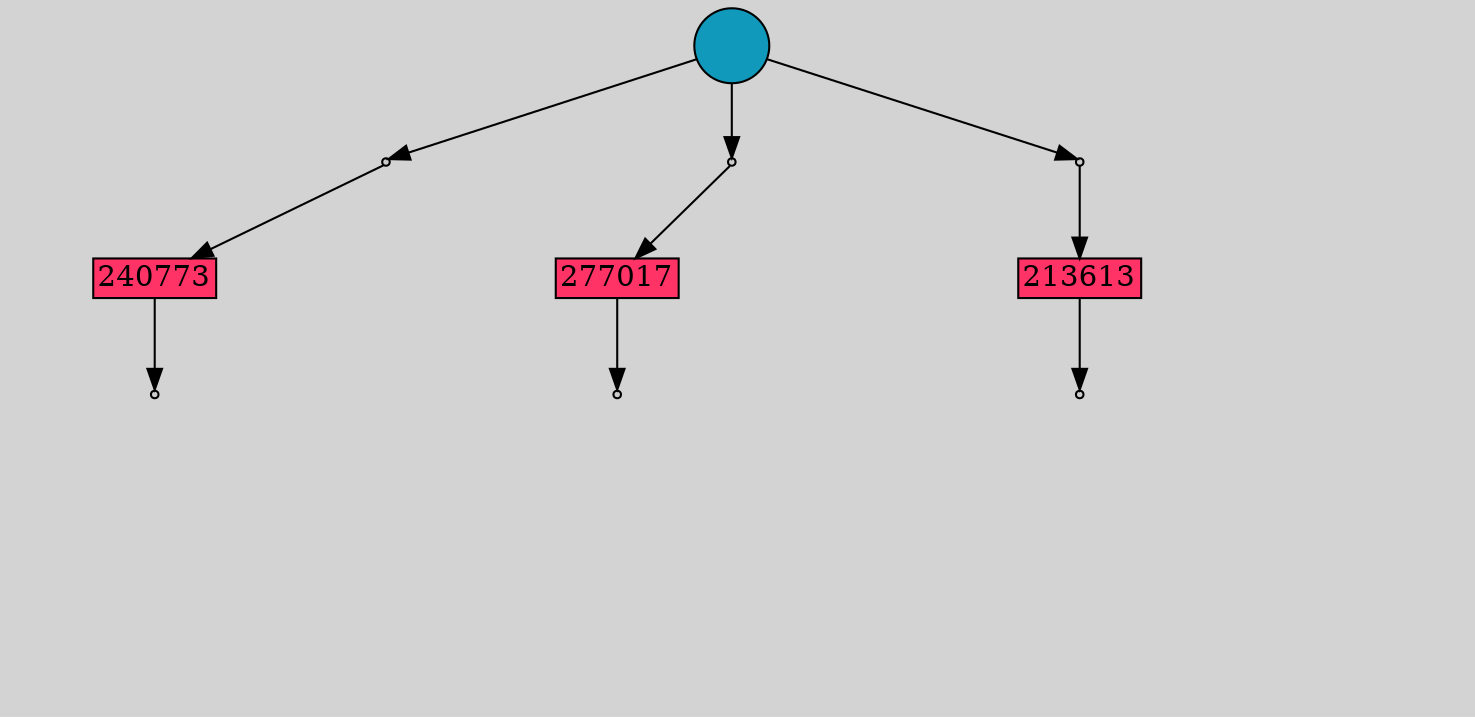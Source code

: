 // File exported with GEGELATI v1.4.0
// On the 2025-07-05 22:01:45
// With the File::TPGGraphDotExporter
digraph{
	graph[pad = "0.212, 0.055" bgcolor = lightgray]
	node[shape=circle style = filled label = ""]
		T146686 [fillcolor="#1199bb"]
		A240773 [fillcolor="#ff3366" shape=box margin=0.03 width=0 height=0 label="240773"]
		A277017 [fillcolor="#ff3366" shape=box margin=0.03 width=0 height=0 label="277017"]
		A213613 [fillcolor="#ff3366" shape=box margin=0.03 width=0 height=0 label="213613"]
		P1095302 [fillcolor="#cccccc" shape=point label="0"] //
		I1095302 [shape=box style=invis label="14|0&1|3#1|10&#92;n"] //0.603159|-0.143260|
		P1095302 -> I1095302[style=invis]
		A240773 [fillcolor="#ff3366" shape=box margin=0.03 width=0 height=0 label="240773"]
		T146686 -> P1095302 -> A240773
		P1095303 [fillcolor="#cccccc" shape=point label="0"] //
		I1095303 [shape=box style=invis label="14|0&1|3#1|10&#92;n"] //0.603159|-0.143260|
		P1095303 -> I1095303[style=invis]
		A277017 [fillcolor="#ff3366" shape=box margin=0.03 width=0 height=0 label="277017"]
		T146686 -> P1095303 -> A277017
		P1095304 [fillcolor="#cccccc" shape=point label="0"] //
		I1095304 [shape=box style=invis label="14|0&1|3#1|10&#92;n"] //0.603159|-0.143260|
		P1095304 -> I1095304[style=invis]
		A213613 [fillcolor="#ff3366" shape=box margin=0.03 width=0 height=0 label="213613"]
		T146686 -> P1095304 -> A213613
		P1095305 [fillcolor="#cccccc" shape=point label="1"] //
		I1095305 [shape=box style=invis label="15|0&1|6#0|2&#92;n12|0&0|0#1|2&#92;n2|0&0|0#1|3&#92;n"] //-0.038555|0.248209|0.479692|-1.724065|0.355107|-0.931572|
		P1095305 -> I1095305[style=invis]
		A240773 -> P1095305
		P1095306 [fillcolor="#cccccc" shape=point label="1"] //
		I1095306 [shape=box style=invis label="8|0&1|5#0|2&#92;n2|0&0|8#1|3&#92;n"] //0.038198|-0.080772|0.355107|-0.931572|
		P1095306 -> I1095306[style=invis]
		A277017 -> P1095306
		P1095307 [fillcolor="#cccccc" shape=point label="1"] //
		I1095307 [shape=box style=invis label="19|0&1|6#1|2&#92;n3|0&0|8#1|4&#92;n11|6&1|0#0|0&#92;n9|6&0|6#1|3&#92;n11|0&1|7#0|6&#92;n12|0&0|0#1|2&#92;n2|0&0|8#1|3&#92;n"] //-0.913407|0.620202|0.284448|0.392040|-0.504152|-0.777446|-0.407909|0.207931|-0.123686|-0.046607|0.479692|-1.724065|0.355107|-0.931572|
		P1095307 -> I1095307[style=invis]
		A213613 -> P1095307
}

